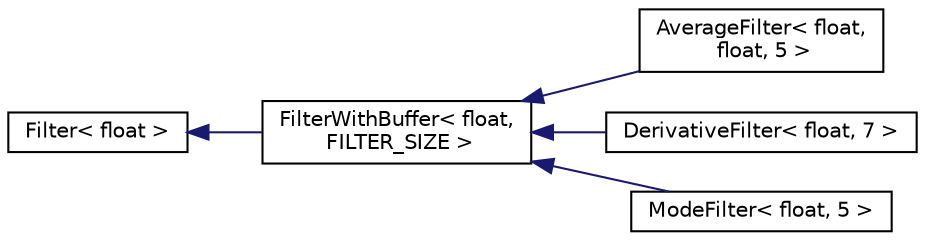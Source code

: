 digraph "Graphical Class Hierarchy"
{
 // INTERACTIVE_SVG=YES
  edge [fontname="Helvetica",fontsize="10",labelfontname="Helvetica",labelfontsize="10"];
  node [fontname="Helvetica",fontsize="10",shape=record];
  rankdir="LR";
  Node1 [label="Filter\< float \>",height=0.2,width=0.4,color="black", fillcolor="white", style="filled",URL="$classFilter.html"];
  Node1 -> Node2 [dir="back",color="midnightblue",fontsize="10",style="solid",fontname="Helvetica"];
  Node2 [label="FilterWithBuffer\< float,\l FILTER_SIZE \>",height=0.2,width=0.4,color="black", fillcolor="white", style="filled",URL="$classFilterWithBuffer.html"];
  Node2 -> Node3 [dir="back",color="midnightblue",fontsize="10",style="solid",fontname="Helvetica"];
  Node3 [label="AverageFilter\< float,\l float, 5 \>",height=0.2,width=0.4,color="black", fillcolor="white", style="filled",URL="$classAverageFilter.html"];
  Node2 -> Node4 [dir="back",color="midnightblue",fontsize="10",style="solid",fontname="Helvetica"];
  Node4 [label="DerivativeFilter\< float, 7 \>",height=0.2,width=0.4,color="black", fillcolor="white", style="filled",URL="$classDerivativeFilter.html"];
  Node2 -> Node5 [dir="back",color="midnightblue",fontsize="10",style="solid",fontname="Helvetica"];
  Node5 [label="ModeFilter\< float, 5 \>",height=0.2,width=0.4,color="black", fillcolor="white", style="filled",URL="$classModeFilter.html"];
}
